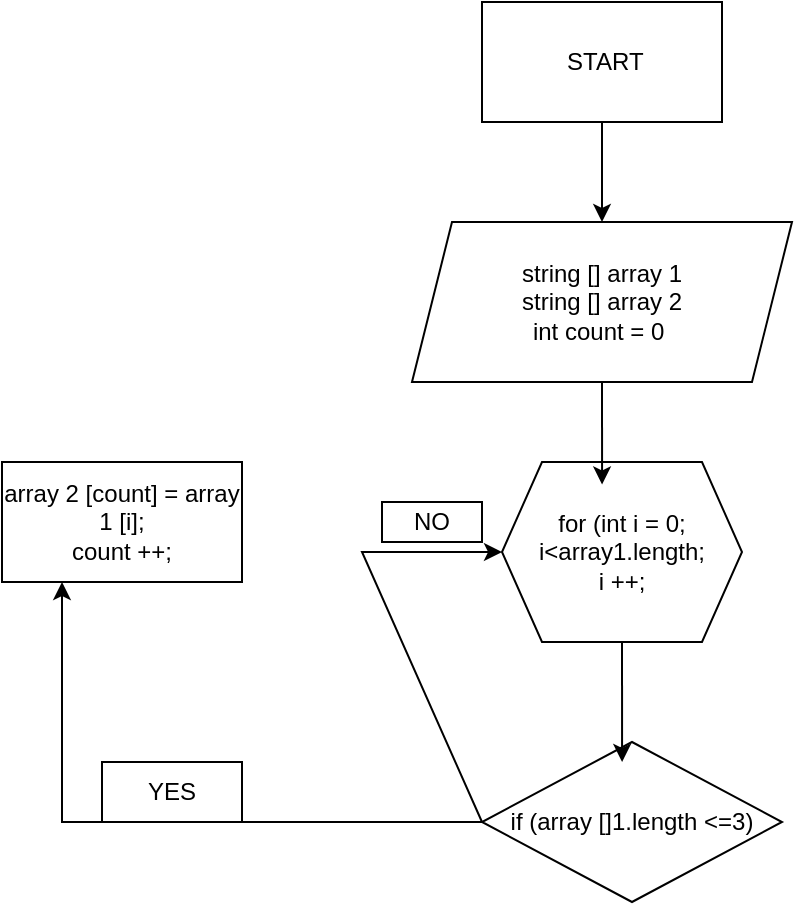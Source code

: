 <mxfile version="20.5.3" type="github">
  <diagram id="PqFs-s4frjlMMcN66vEc" name="Страница 1">
    <mxGraphModel dx="990" dy="575" grid="1" gridSize="10" guides="1" tooltips="1" connect="1" arrows="1" fold="1" page="1" pageScale="1" pageWidth="827" pageHeight="1169" math="0" shadow="0">
      <root>
        <mxCell id="0" />
        <mxCell id="1" parent="0" />
        <mxCell id="1aqzLkErPg4qFdTffWpp-7" style="edgeStyle=orthogonalEdgeStyle;rounded=0;orthogonalLoop=1;jettySize=auto;html=1;exitX=0.5;exitY=1;exitDx=0;exitDy=0;entryX=0.5;entryY=0;entryDx=0;entryDy=0;" edge="1" parent="1" source="1aqzLkErPg4qFdTffWpp-1" target="1aqzLkErPg4qFdTffWpp-2">
          <mxGeometry relative="1" as="geometry" />
        </mxCell>
        <mxCell id="1aqzLkErPg4qFdTffWpp-1" value="&amp;nbsp;START" style="rounded=0;whiteSpace=wrap;html=1;" vertex="1" parent="1">
          <mxGeometry x="320" y="50" width="120" height="60" as="geometry" />
        </mxCell>
        <mxCell id="1aqzLkErPg4qFdTffWpp-2" value="string [] array 1&lt;br&gt;string [] array 2&lt;br&gt;int count = 0&amp;nbsp;" style="shape=parallelogram;perimeter=parallelogramPerimeter;whiteSpace=wrap;html=1;fixedSize=1;" vertex="1" parent="1">
          <mxGeometry x="285" y="160" width="190" height="80" as="geometry" />
        </mxCell>
        <mxCell id="1aqzLkErPg4qFdTffWpp-3" value="for (int i = 0;&lt;br&gt;i&amp;lt;array1.length;&lt;br&gt;i ++;" style="shape=hexagon;perimeter=hexagonPerimeter2;whiteSpace=wrap;html=1;fixedSize=1;" vertex="1" parent="1">
          <mxGeometry x="330" y="280" width="120" height="90" as="geometry" />
        </mxCell>
        <mxCell id="1aqzLkErPg4qFdTffWpp-4" value="if (array []1.length &amp;lt;=3)" style="rhombus;whiteSpace=wrap;html=1;" vertex="1" parent="1">
          <mxGeometry x="320" y="420" width="150" height="80" as="geometry" />
        </mxCell>
        <mxCell id="1aqzLkErPg4qFdTffWpp-5" value="array 2 [count] = array 1 [i];&lt;br&gt;count ++;" style="rounded=0;whiteSpace=wrap;html=1;" vertex="1" parent="1">
          <mxGeometry x="80" y="280" width="120" height="60" as="geometry" />
        </mxCell>
        <mxCell id="1aqzLkErPg4qFdTffWpp-6" value="" style="endArrow=classic;html=1;rounded=0;entryX=0.417;entryY=0.125;entryDx=0;entryDy=0;entryPerimeter=0;" edge="1" parent="1" target="1aqzLkErPg4qFdTffWpp-3">
          <mxGeometry width="50" height="50" relative="1" as="geometry">
            <mxPoint x="380" y="240" as="sourcePoint" />
            <mxPoint x="430" y="190" as="targetPoint" />
          </mxGeometry>
        </mxCell>
        <mxCell id="1aqzLkErPg4qFdTffWpp-8" value="" style="endArrow=classic;html=1;rounded=0;exitX=0.5;exitY=1;exitDx=0;exitDy=0;entryX=0.467;entryY=0.125;entryDx=0;entryDy=0;entryPerimeter=0;" edge="1" parent="1" source="1aqzLkErPg4qFdTffWpp-3" target="1aqzLkErPg4qFdTffWpp-4">
          <mxGeometry width="50" height="50" relative="1" as="geometry">
            <mxPoint x="390" y="280" as="sourcePoint" />
            <mxPoint x="440" y="230" as="targetPoint" />
          </mxGeometry>
        </mxCell>
        <mxCell id="1aqzLkErPg4qFdTffWpp-9" value="" style="endArrow=classic;html=1;rounded=0;exitX=0;exitY=0.5;exitDx=0;exitDy=0;entryX=0.25;entryY=1;entryDx=0;entryDy=0;" edge="1" parent="1" source="1aqzLkErPg4qFdTffWpp-4" target="1aqzLkErPg4qFdTffWpp-5">
          <mxGeometry width="50" height="50" relative="1" as="geometry">
            <mxPoint x="390" y="280" as="sourcePoint" />
            <mxPoint x="440" y="230" as="targetPoint" />
            <Array as="points">
              <mxPoint x="110" y="460" />
            </Array>
          </mxGeometry>
        </mxCell>
        <mxCell id="1aqzLkErPg4qFdTffWpp-10" value="" style="endArrow=classic;html=1;rounded=0;entryX=0;entryY=0.5;entryDx=0;entryDy=0;" edge="1" parent="1" target="1aqzLkErPg4qFdTffWpp-3">
          <mxGeometry width="50" height="50" relative="1" as="geometry">
            <mxPoint x="320" y="460" as="sourcePoint" />
            <mxPoint x="320" y="320" as="targetPoint" />
            <Array as="points">
              <mxPoint x="260" y="325" />
            </Array>
          </mxGeometry>
        </mxCell>
        <mxCell id="1aqzLkErPg4qFdTffWpp-11" value="NO" style="whiteSpace=wrap;html=1;" vertex="1" parent="1">
          <mxGeometry x="270" y="300" width="50" height="20" as="geometry" />
        </mxCell>
        <mxCell id="1aqzLkErPg4qFdTffWpp-12" value="YES" style="whiteSpace=wrap;html=1;" vertex="1" parent="1">
          <mxGeometry x="130" y="430" width="70" height="30" as="geometry" />
        </mxCell>
      </root>
    </mxGraphModel>
  </diagram>
</mxfile>
